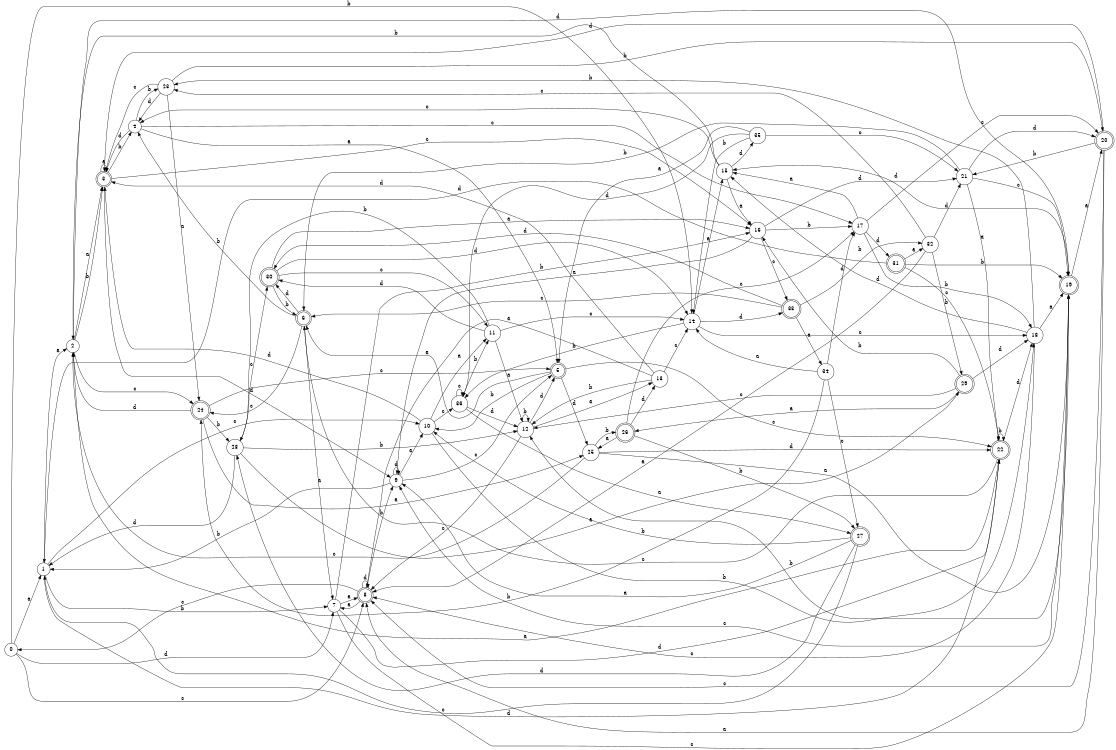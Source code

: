 digraph n30_5 {
__start0 [label="" shape="none"];

rankdir=LR;
size="8,5";

s0 [style="filled", color="black", fillcolor="white" shape="circle", label="0"];
s1 [style="filled", color="black", fillcolor="white" shape="circle", label="1"];
s2 [style="filled", color="black", fillcolor="white" shape="circle", label="2"];
s3 [style="rounded,filled", color="black", fillcolor="white" shape="doublecircle", label="3"];
s4 [style="filled", color="black", fillcolor="white" shape="circle", label="4"];
s5 [style="rounded,filled", color="black", fillcolor="white" shape="doublecircle", label="5"];
s6 [style="rounded,filled", color="black", fillcolor="white" shape="doublecircle", label="6"];
s7 [style="filled", color="black", fillcolor="white" shape="circle", label="7"];
s8 [style="rounded,filled", color="black", fillcolor="white" shape="doublecircle", label="8"];
s9 [style="filled", color="black", fillcolor="white" shape="circle", label="9"];
s10 [style="filled", color="black", fillcolor="white" shape="circle", label="10"];
s11 [style="filled", color="black", fillcolor="white" shape="circle", label="11"];
s12 [style="filled", color="black", fillcolor="white" shape="circle", label="12"];
s13 [style="filled", color="black", fillcolor="white" shape="circle", label="13"];
s14 [style="filled", color="black", fillcolor="white" shape="circle", label="14"];
s15 [style="filled", color="black", fillcolor="white" shape="circle", label="15"];
s16 [style="filled", color="black", fillcolor="white" shape="circle", label="16"];
s17 [style="filled", color="black", fillcolor="white" shape="circle", label="17"];
s18 [style="filled", color="black", fillcolor="white" shape="circle", label="18"];
s19 [style="rounded,filled", color="black", fillcolor="white" shape="doublecircle", label="19"];
s20 [style="rounded,filled", color="black", fillcolor="white" shape="doublecircle", label="20"];
s21 [style="filled", color="black", fillcolor="white" shape="circle", label="21"];
s22 [style="rounded,filled", color="black", fillcolor="white" shape="doublecircle", label="22"];
s23 [style="filled", color="black", fillcolor="white" shape="circle", label="23"];
s24 [style="rounded,filled", color="black", fillcolor="white" shape="doublecircle", label="24"];
s25 [style="filled", color="black", fillcolor="white" shape="circle", label="25"];
s26 [style="rounded,filled", color="black", fillcolor="white" shape="doublecircle", label="26"];
s27 [style="rounded,filled", color="black", fillcolor="white" shape="doublecircle", label="27"];
s28 [style="filled", color="black", fillcolor="white" shape="circle", label="28"];
s29 [style="rounded,filled", color="black", fillcolor="white" shape="doublecircle", label="29"];
s30 [style="rounded,filled", color="black", fillcolor="white" shape="doublecircle", label="30"];
s31 [style="rounded,filled", color="black", fillcolor="white" shape="doublecircle", label="31"];
s32 [style="filled", color="black", fillcolor="white" shape="circle", label="32"];
s33 [style="rounded,filled", color="black", fillcolor="white" shape="doublecircle", label="33"];
s34 [style="filled", color="black", fillcolor="white" shape="circle", label="34"];
s35 [style="filled", color="black", fillcolor="white" shape="circle", label="35"];
s36 [style="filled", color="black", fillcolor="white" shape="circle", label="36"];
s0 -> s1 [label="a"];
s0 -> s14 [label="b"];
s0 -> s8 [label="c"];
s0 -> s7 [label="d"];
s1 -> s2 [label="a"];
s1 -> s7 [label="b"];
s1 -> s10 [label="c"];
s1 -> s22 [label="d"];
s2 -> s3 [label="a"];
s2 -> s3 [label="b"];
s2 -> s24 [label="c"];
s2 -> s19 [label="d"];
s3 -> s3 [label="a"];
s3 -> s4 [label="b"];
s3 -> s16 [label="c"];
s3 -> s9 [label="d"];
s4 -> s5 [label="a"];
s4 -> s23 [label="b"];
s4 -> s17 [label="c"];
s4 -> s3 [label="d"];
s5 -> s6 [label="a"];
s5 -> s10 [label="b"];
s5 -> s22 [label="c"];
s5 -> s25 [label="d"];
s6 -> s7 [label="a"];
s6 -> s4 [label="b"];
s6 -> s24 [label="c"];
s6 -> s30 [label="d"];
s7 -> s8 [label="a"];
s7 -> s16 [label="b"];
s7 -> s19 [label="c"];
s7 -> s22 [label="d"];
s8 -> s7 [label="a"];
s8 -> s9 [label="b"];
s8 -> s0 [label="c"];
s8 -> s8 [label="d"];
s9 -> s10 [label="a"];
s9 -> s1 [label="b"];
s9 -> s5 [label="c"];
s9 -> s9 [label="d"];
s10 -> s11 [label="a"];
s10 -> s18 [label="b"];
s10 -> s36 [label="c"];
s10 -> s3 [label="d"];
s11 -> s12 [label="a"];
s11 -> s28 [label="b"];
s11 -> s14 [label="c"];
s11 -> s30 [label="d"];
s12 -> s13 [label="a"];
s12 -> s12 [label="b"];
s12 -> s8 [label="c"];
s12 -> s5 [label="d"];
s13 -> s8 [label="a"];
s13 -> s12 [label="b"];
s13 -> s14 [label="c"];
s13 -> s3 [label="d"];
s14 -> s15 [label="a"];
s14 -> s36 [label="b"];
s14 -> s18 [label="c"];
s14 -> s33 [label="d"];
s15 -> s16 [label="a"];
s15 -> s2 [label="b"];
s15 -> s4 [label="c"];
s15 -> s35 [label="d"];
s16 -> s9 [label="a"];
s16 -> s17 [label="b"];
s16 -> s33 [label="c"];
s16 -> s21 [label="d"];
s17 -> s15 [label="a"];
s17 -> s18 [label="b"];
s17 -> s20 [label="c"];
s17 -> s31 [label="d"];
s18 -> s19 [label="a"];
s18 -> s23 [label="b"];
s18 -> s8 [label="c"];
s18 -> s15 [label="d"];
s19 -> s20 [label="a"];
s19 -> s12 [label="b"];
s19 -> s9 [label="c"];
s19 -> s15 [label="d"];
s20 -> s8 [label="a"];
s20 -> s21 [label="b"];
s20 -> s8 [label="c"];
s20 -> s3 [label="d"];
s21 -> s22 [label="a"];
s21 -> s6 [label="b"];
s21 -> s19 [label="c"];
s21 -> s20 [label="d"];
s22 -> s2 [label="a"];
s22 -> s22 [label="b"];
s22 -> s6 [label="c"];
s22 -> s18 [label="d"];
s23 -> s24 [label="a"];
s23 -> s20 [label="b"];
s23 -> s3 [label="c"];
s23 -> s4 [label="d"];
s24 -> s25 [label="a"];
s24 -> s28 [label="b"];
s24 -> s5 [label="c"];
s24 -> s2 [label="d"];
s25 -> s19 [label="a"];
s25 -> s26 [label="b"];
s25 -> s2 [label="c"];
s25 -> s22 [label="d"];
s26 -> s25 [label="a"];
s26 -> s27 [label="b"];
s26 -> s17 [label="c"];
s26 -> s13 [label="d"];
s27 -> s9 [label="a"];
s27 -> s10 [label="b"];
s27 -> s1 [label="c"];
s27 -> s28 [label="d"];
s28 -> s29 [label="a"];
s28 -> s12 [label="b"];
s28 -> s30 [label="c"];
s28 -> s1 [label="d"];
s29 -> s26 [label="a"];
s29 -> s16 [label="b"];
s29 -> s12 [label="c"];
s29 -> s18 [label="d"];
s30 -> s16 [label="a"];
s30 -> s6 [label="b"];
s30 -> s11 [label="c"];
s30 -> s14 [label="d"];
s31 -> s32 [label="a"];
s31 -> s19 [label="b"];
s31 -> s22 [label="c"];
s31 -> s1 [label="d"];
s32 -> s8 [label="a"];
s32 -> s29 [label="b"];
s32 -> s23 [label="c"];
s32 -> s21 [label="d"];
s33 -> s34 [label="a"];
s33 -> s32 [label="b"];
s33 -> s6 [label="c"];
s33 -> s30 [label="d"];
s34 -> s14 [label="a"];
s34 -> s24 [label="b"];
s34 -> s27 [label="c"];
s34 -> s17 [label="d"];
s35 -> s5 [label="a"];
s35 -> s14 [label="b"];
s35 -> s21 [label="c"];
s35 -> s36 [label="d"];
s36 -> s27 [label="a"];
s36 -> s11 [label="b"];
s36 -> s36 [label="c"];
s36 -> s12 [label="d"];

}